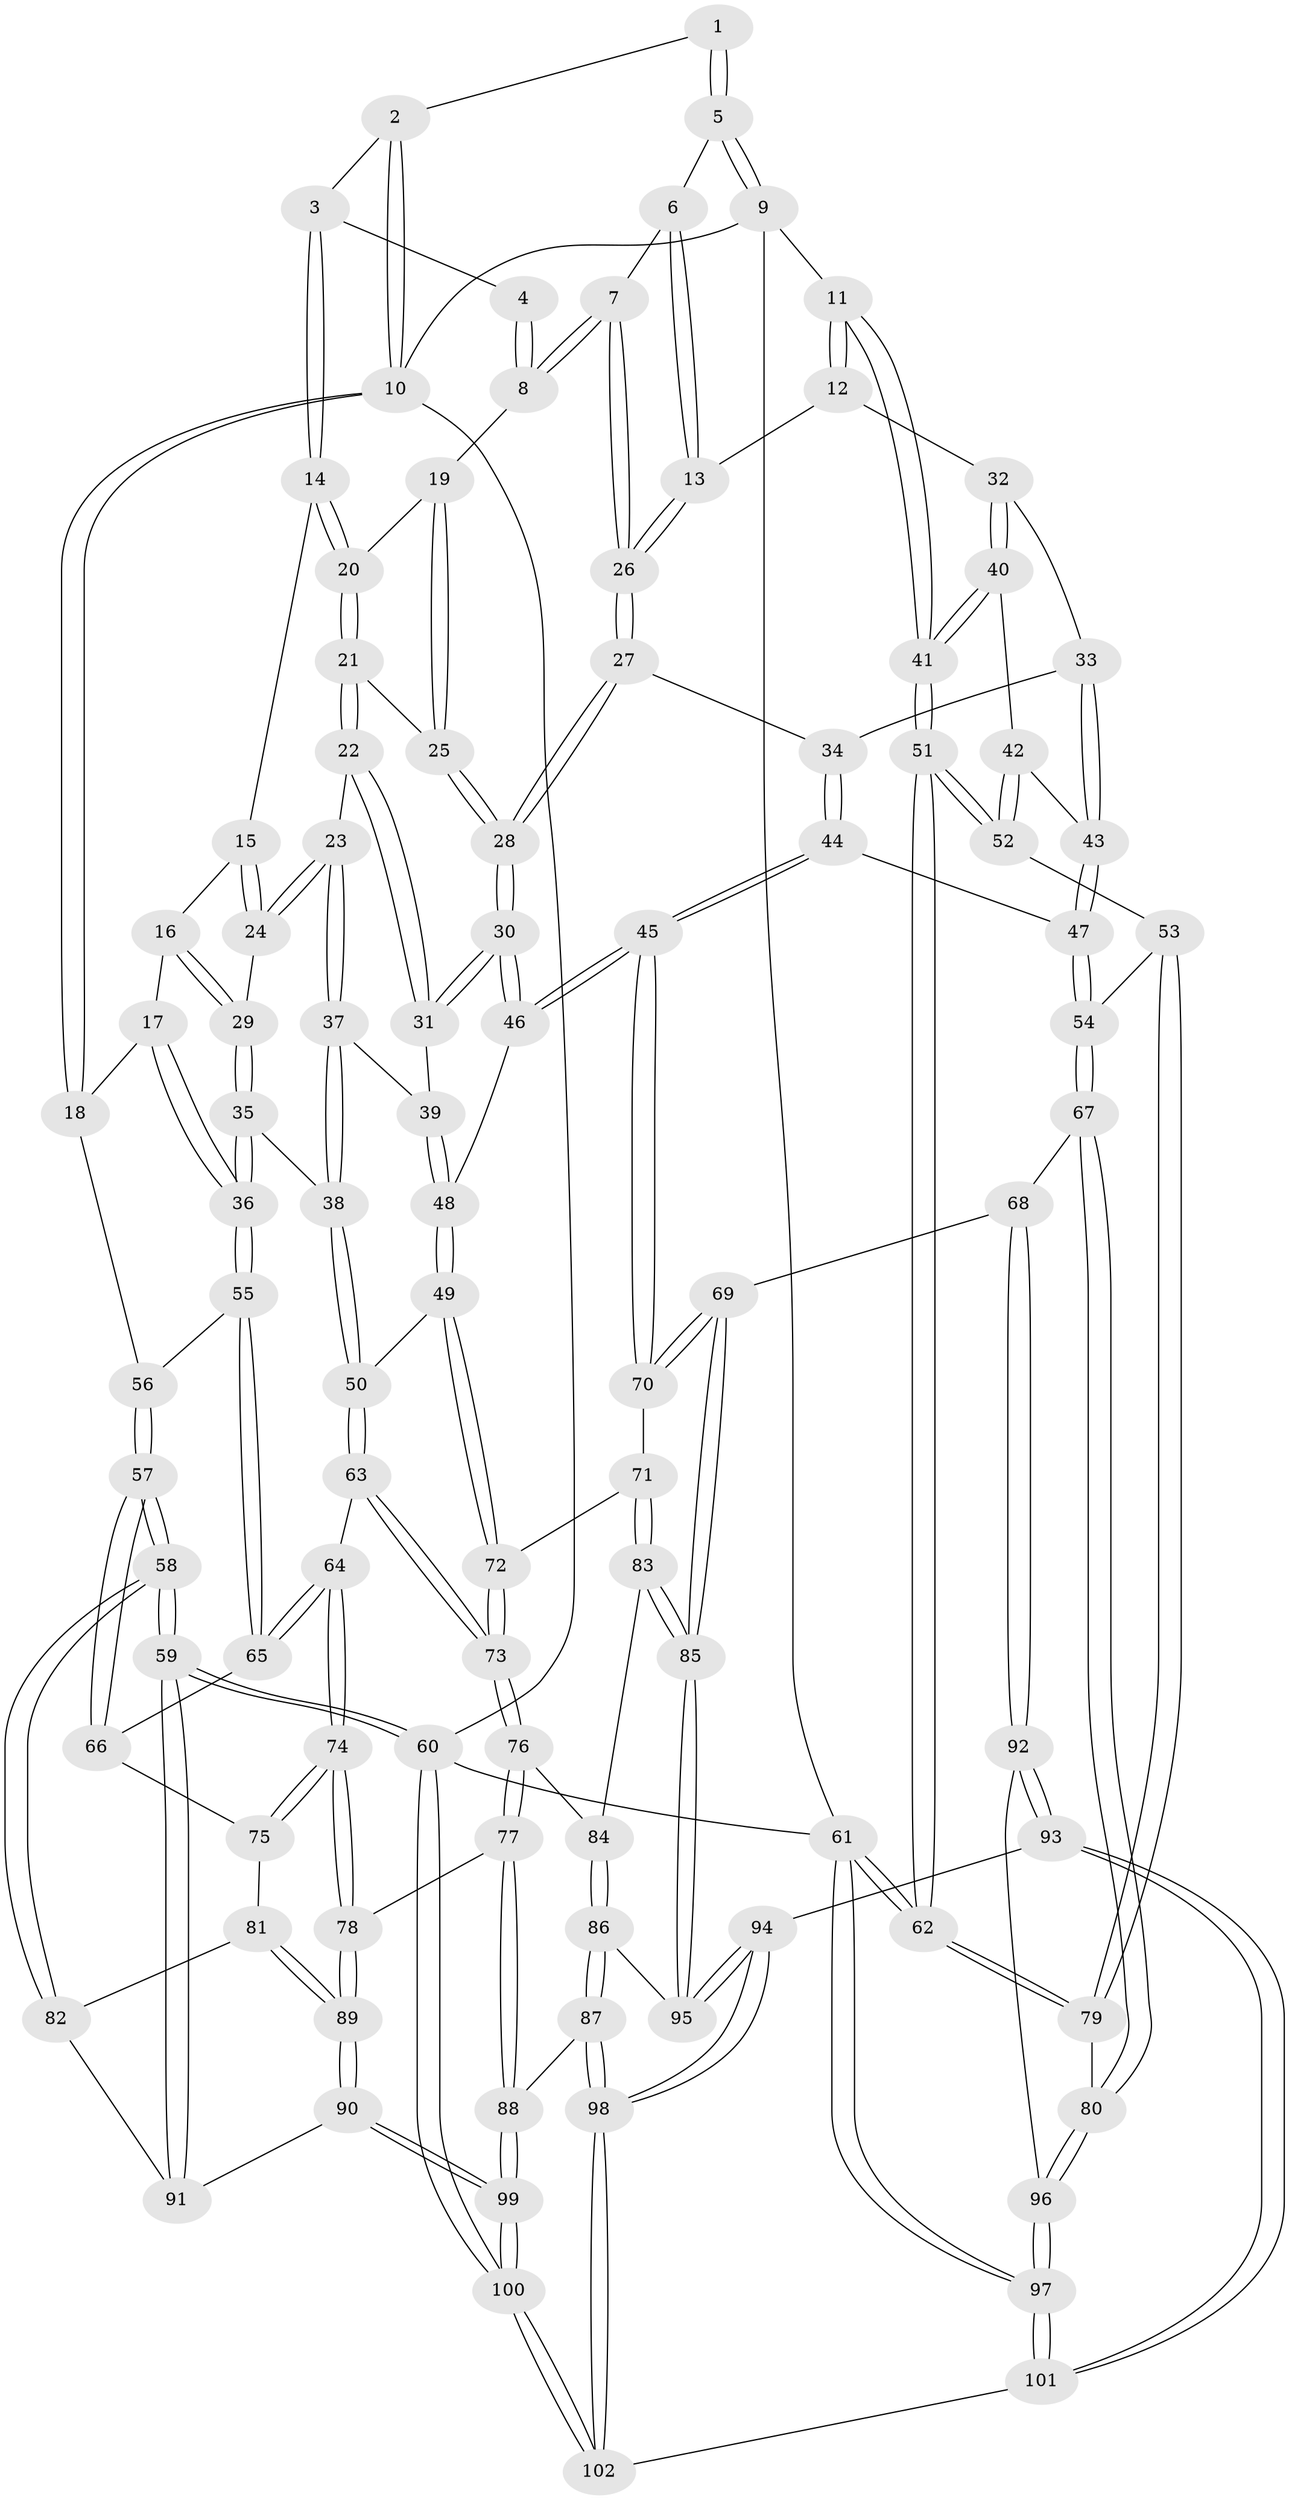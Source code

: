 // Generated by graph-tools (version 1.1) at 2025/11/02/21/25 10:11:12]
// undirected, 102 vertices, 252 edges
graph export_dot {
graph [start="1"]
  node [color=gray90,style=filled];
  1 [pos="+0.6238864805233333+0"];
  2 [pos="+0.37525495769657224+0"];
  3 [pos="+0.4191600991690171+0"];
  4 [pos="+0.6111930454141583+0.03030840500263414"];
  5 [pos="+0.9126150241817448+0"];
  6 [pos="+0.8597090873937048+0"];
  7 [pos="+0.6826699894059777+0.11496522385349328"];
  8 [pos="+0.6793769523803129+0.11479059045383914"];
  9 [pos="+1+0"];
  10 [pos="+0+0"];
  11 [pos="+1+0"];
  12 [pos="+0.8095525904145457+0.20645763587685872"];
  13 [pos="+0.801413779287897+0.20450957359329594"];
  14 [pos="+0.42713857965458246+0.05756276669723157"];
  15 [pos="+0.38630983454712436+0.08649549902356023"];
  16 [pos="+0.2337742407410862+0.15292222401989353"];
  17 [pos="+0+0"];
  18 [pos="+0+0"];
  19 [pos="+0.6380848159184773+0.12273503537098727"];
  20 [pos="+0.4381905069504228+0.07425484724283596"];
  21 [pos="+0.4559781906890415+0.1942739541600702"];
  22 [pos="+0.44923324851140894+0.23546008337984695"];
  23 [pos="+0.43608135929807706+0.24894637123404081"];
  24 [pos="+0.3019939201867353+0.242310207667516"];
  25 [pos="+0.5803568053183769+0.2017864206905902"];
  26 [pos="+0.7331586664574357+0.1988299269406132"];
  27 [pos="+0.6823789639646152+0.2950306906536792"];
  28 [pos="+0.6103838355216445+0.321051952271209"];
  29 [pos="+0.2662919119577271+0.2540624975436867"];
  30 [pos="+0.6002249364205999+0.3291977480343776"];
  31 [pos="+0.58987028229256+0.32627560114003656"];
  32 [pos="+0.8652382760076774+0.307349360985195"];
  33 [pos="+0.755573950034575+0.35043087628560704"];
  34 [pos="+0.7337444166660231+0.3485872765486121"];
  35 [pos="+0.21123504796519885+0.37561064964703245"];
  36 [pos="+0.21028259158428128+0.37633602183323006"];
  37 [pos="+0.40645298199213725+0.35124853017673663"];
  38 [pos="+0.3938428706506162+0.36436409308209067"];
  39 [pos="+0.474074048946177+0.3678790952589694"];
  40 [pos="+0.9077251338198237+0.3380534562658145"];
  41 [pos="+1+0.17079469455674656"];
  42 [pos="+0.8953774057768097+0.38686783925220897"];
  43 [pos="+0.8406873643814989+0.429073636020502"];
  44 [pos="+0.7231923886101084+0.5111908674579803"];
  45 [pos="+0.6854239405927014+0.5281218489075749"];
  46 [pos="+0.5911940223775631+0.4921094621622057"];
  47 [pos="+0.7918629130177935+0.5088586441418121"];
  48 [pos="+0.5456711221143173+0.5091972116965219"];
  49 [pos="+0.5180305447304586+0.5254380380720943"];
  50 [pos="+0.44369843193482716+0.5183330077850659"];
  51 [pos="+1+0.530809661161609"];
  52 [pos="+1+0.5371039761199536"];
  53 [pos="+0.9047798295990206+0.5883396083660468"];
  54 [pos="+0.894866792349287+0.5898458986276526"];
  55 [pos="+0.19662745978033788+0.4005207505967731"];
  56 [pos="+0+0.08005935157534438"];
  57 [pos="+0+0.5066295808745663"];
  58 [pos="+0+0.7374991379205228"];
  59 [pos="+0+1"];
  60 [pos="+0+1"];
  61 [pos="+1+1"];
  62 [pos="+1+0.7285695128628499"];
  63 [pos="+0.3494300678501985+0.5633368281243514"];
  64 [pos="+0.32926503942915525+0.5649256806049561"];
  65 [pos="+0.18844294043891005+0.42615975443764026"];
  66 [pos="+0.05932051511471114+0.5116225747421519"];
  67 [pos="+0.843449862258697+0.678015608847197"];
  68 [pos="+0.7778021266713442+0.7095098951790441"];
  69 [pos="+0.7113952985349796+0.6661132018282506"];
  70 [pos="+0.689705960794824+0.6079666133147255"];
  71 [pos="+0.5539606755965906+0.6806670423163627"];
  72 [pos="+0.5241117266646659+0.6559453712461564"];
  73 [pos="+0.44366894814294155+0.703459635194074"];
  74 [pos="+0.25760317765203455+0.705835689590047"];
  75 [pos="+0.122260562067449+0.6408614383500302"];
  76 [pos="+0.44137556129793076+0.7091122616258273"];
  77 [pos="+0.36652402750695945+0.8024797024480044"];
  78 [pos="+0.26344813053620164+0.7305536537750484"];
  79 [pos="+0.9933749258688582+0.7462462923226727"];
  80 [pos="+0.932840865308461+0.7797457738578927"];
  81 [pos="+0.07886201677352557+0.7232625771478413"];
  82 [pos="+0.032116418838429736+0.7391238500149274"];
  83 [pos="+0.5943602157758839+0.7599738261101905"];
  84 [pos="+0.4933193588871414+0.7484748604527218"];
  85 [pos="+0.5996338247976488+0.7669173138030008"];
  86 [pos="+0.4956716320388678+0.8336310894530228"];
  87 [pos="+0.41074152851768947+0.8672706763482045"];
  88 [pos="+0.3794669194002577+0.8362590863289406"];
  89 [pos="+0.15608901001634334+0.836169186019963"];
  90 [pos="+0.15597346165313164+0.8364838374501505"];
  91 [pos="+0.07695387521341121+0.8652619837592137"];
  92 [pos="+0.7672087815739499+0.8475194673713367"];
  93 [pos="+0.714841455133766+0.8871383212065719"];
  94 [pos="+0.6494282938841662+0.8634063995755072"];
  95 [pos="+0.6027395065336797+0.8093248644638492"];
  96 [pos="+0.8985926218439392+0.8585665624073048"];
  97 [pos="+1+1"];
  98 [pos="+0.4506946479655996+1"];
  99 [pos="+0.2162558937608995+0.9394078775391161"];
  100 [pos="+0.19929967547056904+1"];
  101 [pos="+0.7691271672188349+1"];
  102 [pos="+0.4320004369762297+1"];
  1 -- 2;
  1 -- 5;
  1 -- 5;
  2 -- 3;
  2 -- 10;
  2 -- 10;
  3 -- 4;
  3 -- 14;
  3 -- 14;
  4 -- 8;
  4 -- 8;
  5 -- 6;
  5 -- 9;
  5 -- 9;
  6 -- 7;
  6 -- 13;
  6 -- 13;
  7 -- 8;
  7 -- 8;
  7 -- 26;
  7 -- 26;
  8 -- 19;
  9 -- 10;
  9 -- 11;
  9 -- 61;
  10 -- 18;
  10 -- 18;
  10 -- 60;
  11 -- 12;
  11 -- 12;
  11 -- 41;
  11 -- 41;
  12 -- 13;
  12 -- 32;
  13 -- 26;
  13 -- 26;
  14 -- 15;
  14 -- 20;
  14 -- 20;
  15 -- 16;
  15 -- 24;
  15 -- 24;
  16 -- 17;
  16 -- 29;
  16 -- 29;
  17 -- 18;
  17 -- 36;
  17 -- 36;
  18 -- 56;
  19 -- 20;
  19 -- 25;
  19 -- 25;
  20 -- 21;
  20 -- 21;
  21 -- 22;
  21 -- 22;
  21 -- 25;
  22 -- 23;
  22 -- 31;
  22 -- 31;
  23 -- 24;
  23 -- 24;
  23 -- 37;
  23 -- 37;
  24 -- 29;
  25 -- 28;
  25 -- 28;
  26 -- 27;
  26 -- 27;
  27 -- 28;
  27 -- 28;
  27 -- 34;
  28 -- 30;
  28 -- 30;
  29 -- 35;
  29 -- 35;
  30 -- 31;
  30 -- 31;
  30 -- 46;
  30 -- 46;
  31 -- 39;
  32 -- 33;
  32 -- 40;
  32 -- 40;
  33 -- 34;
  33 -- 43;
  33 -- 43;
  34 -- 44;
  34 -- 44;
  35 -- 36;
  35 -- 36;
  35 -- 38;
  36 -- 55;
  36 -- 55;
  37 -- 38;
  37 -- 38;
  37 -- 39;
  38 -- 50;
  38 -- 50;
  39 -- 48;
  39 -- 48;
  40 -- 41;
  40 -- 41;
  40 -- 42;
  41 -- 51;
  41 -- 51;
  42 -- 43;
  42 -- 52;
  42 -- 52;
  43 -- 47;
  43 -- 47;
  44 -- 45;
  44 -- 45;
  44 -- 47;
  45 -- 46;
  45 -- 46;
  45 -- 70;
  45 -- 70;
  46 -- 48;
  47 -- 54;
  47 -- 54;
  48 -- 49;
  48 -- 49;
  49 -- 50;
  49 -- 72;
  49 -- 72;
  50 -- 63;
  50 -- 63;
  51 -- 52;
  51 -- 52;
  51 -- 62;
  51 -- 62;
  52 -- 53;
  53 -- 54;
  53 -- 79;
  53 -- 79;
  54 -- 67;
  54 -- 67;
  55 -- 56;
  55 -- 65;
  55 -- 65;
  56 -- 57;
  56 -- 57;
  57 -- 58;
  57 -- 58;
  57 -- 66;
  57 -- 66;
  58 -- 59;
  58 -- 59;
  58 -- 82;
  58 -- 82;
  59 -- 60;
  59 -- 60;
  59 -- 91;
  59 -- 91;
  60 -- 100;
  60 -- 100;
  60 -- 61;
  61 -- 62;
  61 -- 62;
  61 -- 97;
  61 -- 97;
  62 -- 79;
  62 -- 79;
  63 -- 64;
  63 -- 73;
  63 -- 73;
  64 -- 65;
  64 -- 65;
  64 -- 74;
  64 -- 74;
  65 -- 66;
  66 -- 75;
  67 -- 68;
  67 -- 80;
  67 -- 80;
  68 -- 69;
  68 -- 92;
  68 -- 92;
  69 -- 70;
  69 -- 70;
  69 -- 85;
  69 -- 85;
  70 -- 71;
  71 -- 72;
  71 -- 83;
  71 -- 83;
  72 -- 73;
  72 -- 73;
  73 -- 76;
  73 -- 76;
  74 -- 75;
  74 -- 75;
  74 -- 78;
  74 -- 78;
  75 -- 81;
  76 -- 77;
  76 -- 77;
  76 -- 84;
  77 -- 78;
  77 -- 88;
  77 -- 88;
  78 -- 89;
  78 -- 89;
  79 -- 80;
  80 -- 96;
  80 -- 96;
  81 -- 82;
  81 -- 89;
  81 -- 89;
  82 -- 91;
  83 -- 84;
  83 -- 85;
  83 -- 85;
  84 -- 86;
  84 -- 86;
  85 -- 95;
  85 -- 95;
  86 -- 87;
  86 -- 87;
  86 -- 95;
  87 -- 88;
  87 -- 98;
  87 -- 98;
  88 -- 99;
  88 -- 99;
  89 -- 90;
  89 -- 90;
  90 -- 91;
  90 -- 99;
  90 -- 99;
  92 -- 93;
  92 -- 93;
  92 -- 96;
  93 -- 94;
  93 -- 101;
  93 -- 101;
  94 -- 95;
  94 -- 95;
  94 -- 98;
  94 -- 98;
  96 -- 97;
  96 -- 97;
  97 -- 101;
  97 -- 101;
  98 -- 102;
  98 -- 102;
  99 -- 100;
  99 -- 100;
  100 -- 102;
  100 -- 102;
  101 -- 102;
}
